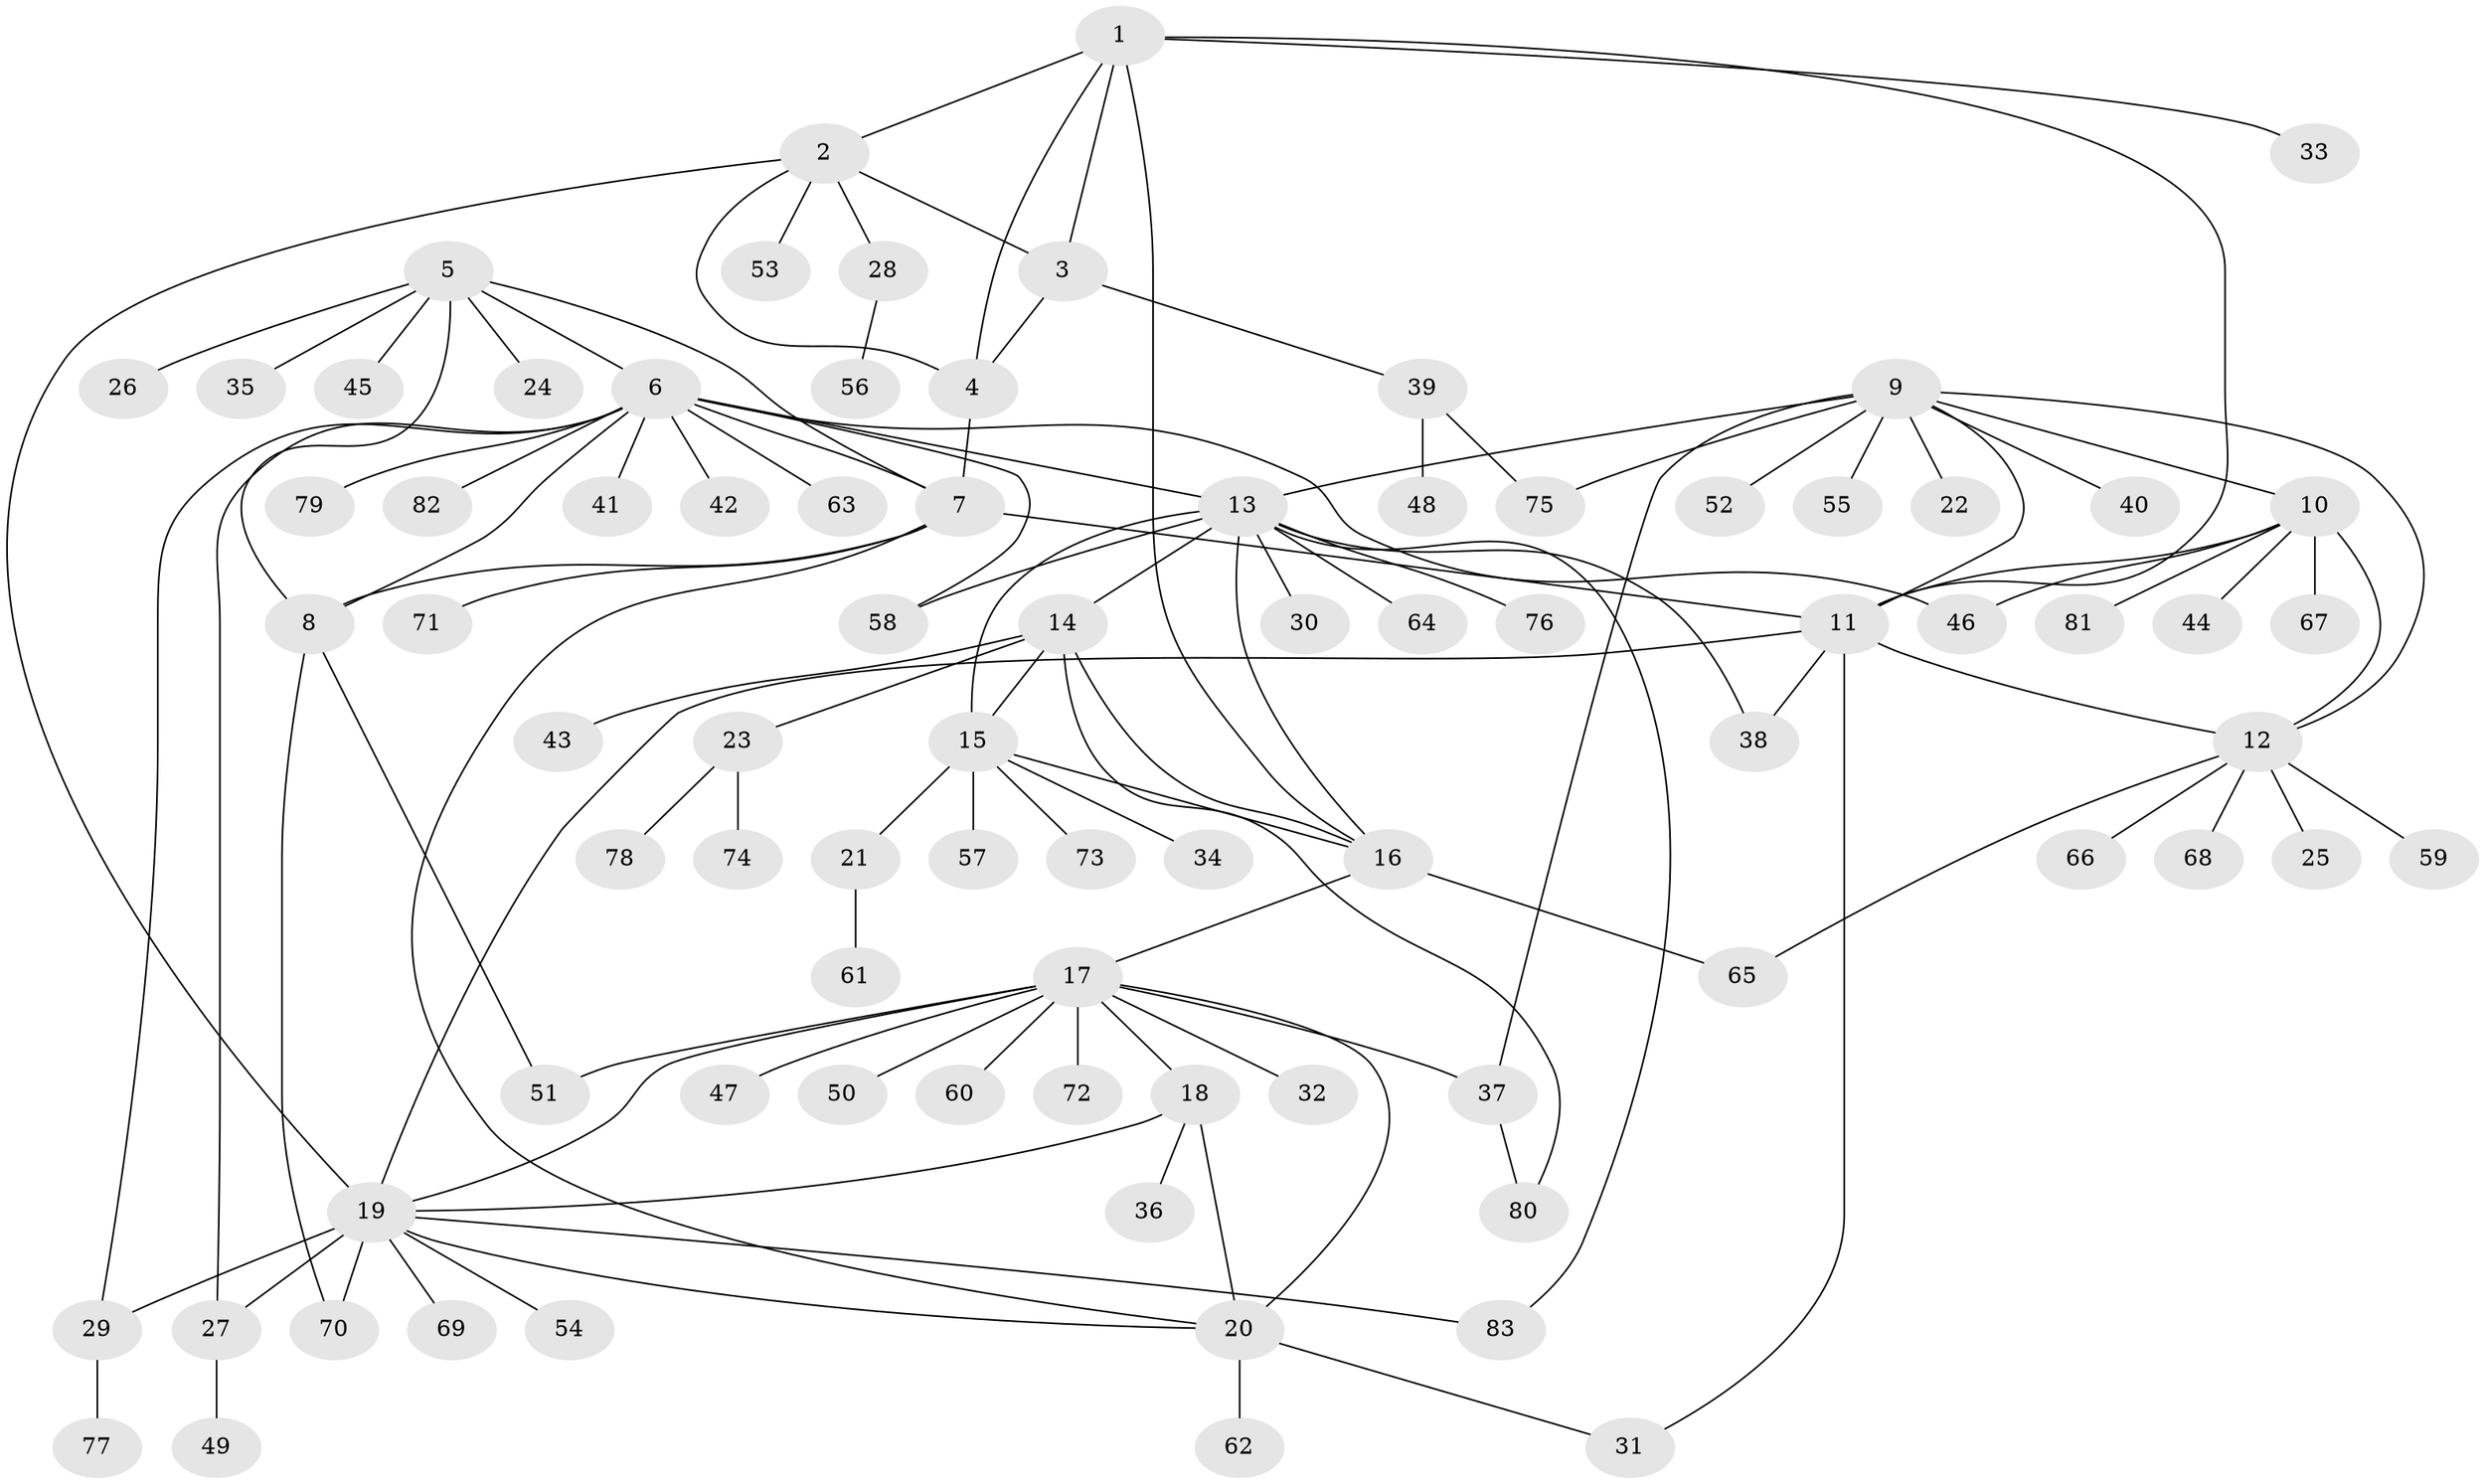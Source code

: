 // coarse degree distribution, {6: 0.061224489795918366, 3: 0.02040816326530612, 1: 0.6938775510204082, 4: 0.02040816326530612, 2: 0.12244897959183673, 9: 0.02040816326530612, 11: 0.02040816326530612, 10: 0.02040816326530612, 19: 0.02040816326530612}
// Generated by graph-tools (version 1.1) at 2025/59/03/04/25 21:59:04]
// undirected, 83 vertices, 116 edges
graph export_dot {
graph [start="1"]
  node [color=gray90,style=filled];
  1;
  2;
  3;
  4;
  5;
  6;
  7;
  8;
  9;
  10;
  11;
  12;
  13;
  14;
  15;
  16;
  17;
  18;
  19;
  20;
  21;
  22;
  23;
  24;
  25;
  26;
  27;
  28;
  29;
  30;
  31;
  32;
  33;
  34;
  35;
  36;
  37;
  38;
  39;
  40;
  41;
  42;
  43;
  44;
  45;
  46;
  47;
  48;
  49;
  50;
  51;
  52;
  53;
  54;
  55;
  56;
  57;
  58;
  59;
  60;
  61;
  62;
  63;
  64;
  65;
  66;
  67;
  68;
  69;
  70;
  71;
  72;
  73;
  74;
  75;
  76;
  77;
  78;
  79;
  80;
  81;
  82;
  83;
  1 -- 2;
  1 -- 3;
  1 -- 4;
  1 -- 11;
  1 -- 16;
  1 -- 33;
  2 -- 3;
  2 -- 4;
  2 -- 19;
  2 -- 28;
  2 -- 53;
  3 -- 4;
  3 -- 39;
  4 -- 7;
  5 -- 6;
  5 -- 7;
  5 -- 8;
  5 -- 24;
  5 -- 26;
  5 -- 35;
  5 -- 45;
  6 -- 7;
  6 -- 8;
  6 -- 13;
  6 -- 27;
  6 -- 29;
  6 -- 41;
  6 -- 42;
  6 -- 46;
  6 -- 58;
  6 -- 63;
  6 -- 79;
  6 -- 82;
  7 -- 8;
  7 -- 11;
  7 -- 20;
  7 -- 71;
  8 -- 51;
  8 -- 70;
  9 -- 10;
  9 -- 11;
  9 -- 12;
  9 -- 13;
  9 -- 22;
  9 -- 37;
  9 -- 40;
  9 -- 52;
  9 -- 55;
  9 -- 75;
  10 -- 11;
  10 -- 12;
  10 -- 44;
  10 -- 46;
  10 -- 67;
  10 -- 81;
  11 -- 12;
  11 -- 19;
  11 -- 31;
  11 -- 38;
  12 -- 25;
  12 -- 59;
  12 -- 65;
  12 -- 66;
  12 -- 68;
  13 -- 14;
  13 -- 15;
  13 -- 16;
  13 -- 30;
  13 -- 38;
  13 -- 58;
  13 -- 64;
  13 -- 76;
  13 -- 83;
  14 -- 15;
  14 -- 16;
  14 -- 23;
  14 -- 43;
  14 -- 80;
  15 -- 16;
  15 -- 21;
  15 -- 34;
  15 -- 57;
  15 -- 73;
  16 -- 17;
  16 -- 65;
  17 -- 18;
  17 -- 19;
  17 -- 20;
  17 -- 32;
  17 -- 37;
  17 -- 47;
  17 -- 50;
  17 -- 51;
  17 -- 60;
  17 -- 72;
  18 -- 19;
  18 -- 20;
  18 -- 36;
  19 -- 20;
  19 -- 27;
  19 -- 29;
  19 -- 54;
  19 -- 69;
  19 -- 70;
  19 -- 83;
  20 -- 31;
  20 -- 62;
  21 -- 61;
  23 -- 74;
  23 -- 78;
  27 -- 49;
  28 -- 56;
  29 -- 77;
  37 -- 80;
  39 -- 48;
  39 -- 75;
}
